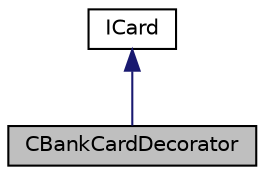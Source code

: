 digraph "CBankCardDecorator"
{
  edge [fontname="Helvetica",fontsize="10",labelfontname="Helvetica",labelfontsize="10"];
  node [fontname="Helvetica",fontsize="10",shape=record];
  Node1 [label="CBankCardDecorator",height=0.2,width=0.4,color="black", fillcolor="grey75", style="filled", fontcolor="black"];
  Node2 -> Node1 [dir="back",color="midnightblue",fontsize="10",style="solid"];
  Node2 [label="ICard",height=0.2,width=0.4,color="black", fillcolor="white", style="filled",URL="$classICard.html",tooltip="Интерфейс карты "];
}
